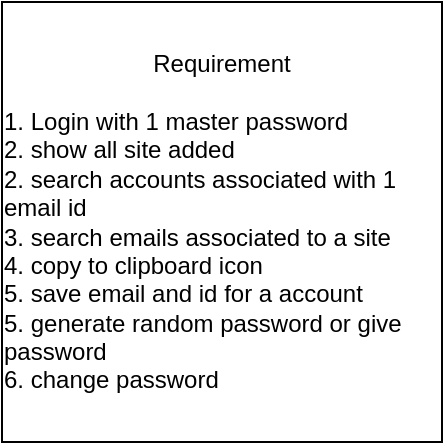 <mxfile version="14.6.6" type="github">
  <diagram id="sioPz1f6lP79hygTzQPe" name="Page-1">
    <mxGraphModel dx="1718" dy="454" grid="1" gridSize="10" guides="1" tooltips="1" connect="1" arrows="1" fold="1" page="1" pageScale="1" pageWidth="850" pageHeight="1100" math="0" shadow="0">
      <root>
        <mxCell id="0" />
        <mxCell id="1" parent="0" />
        <mxCell id="EKp3nstqfUqZXwGcpkY4-5" value="Requirement&lt;br&gt;&lt;br&gt;&lt;div style=&quot;text-align: left&quot;&gt;1. Login with 1 master password&lt;/div&gt;&lt;div style=&quot;text-align: left&quot;&gt;2. show all site added&lt;/div&gt;&lt;div style=&quot;text-align: left&quot;&gt;&lt;span&gt;2. search accounts associated with 1 email id&lt;/span&gt;&lt;/div&gt;&lt;div style=&quot;text-align: left&quot;&gt;3. search emails associated to a site&lt;/div&gt;&lt;div style=&quot;text-align: left&quot;&gt;4. copy to clipboard icon&lt;/div&gt;&lt;div style=&quot;text-align: left&quot;&gt;5. save email and id for a account&amp;nbsp;&lt;/div&gt;&lt;div style=&quot;text-align: left&quot;&gt;5. generate random password or give password&lt;/div&gt;&lt;div style=&quot;text-align: left&quot;&gt;6. change password&lt;/div&gt;" style="rounded=0;whiteSpace=wrap;html=1;align=center;" vertex="1" parent="1">
          <mxGeometry x="-830" y="20" width="220" height="220" as="geometry" />
        </mxCell>
      </root>
    </mxGraphModel>
  </diagram>
</mxfile>

